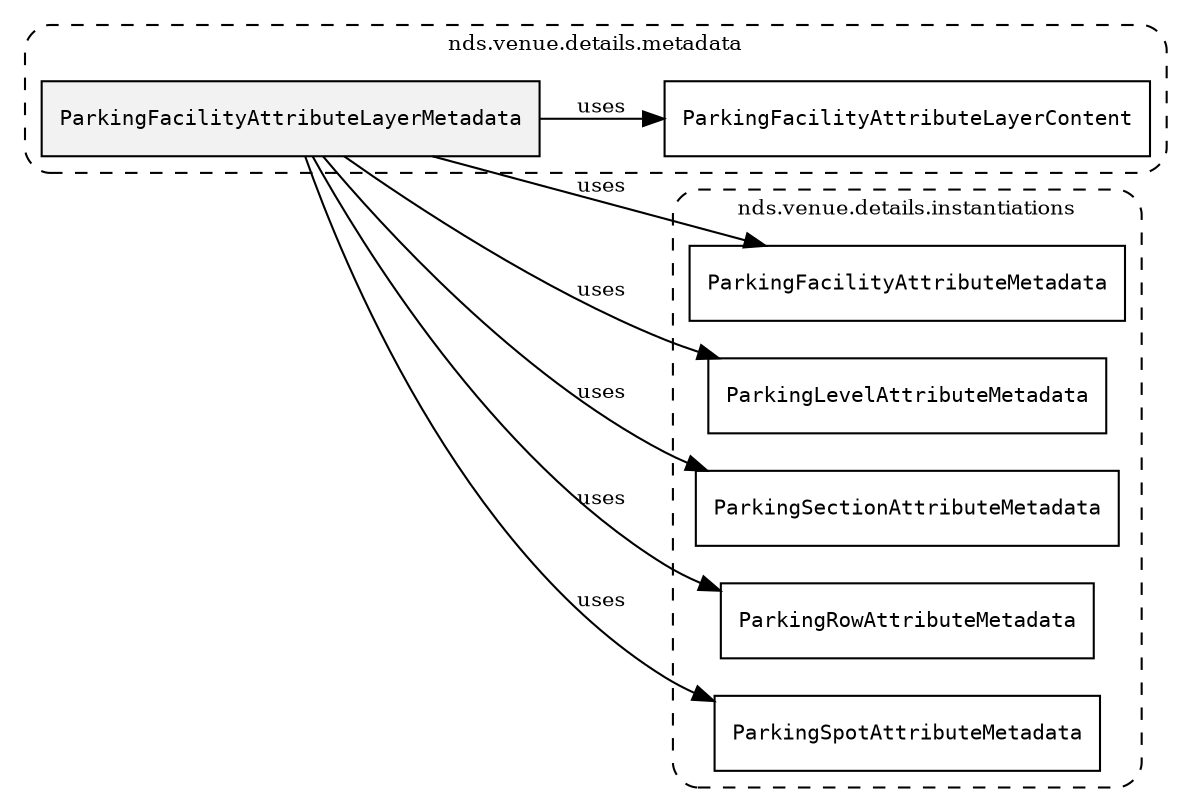 /**
 * This dot file creates symbol collaboration diagram for ParkingFacilityAttributeLayerMetadata.
 */
digraph ZSERIO
{
    node [shape=box, fontsize=10];
    rankdir="LR";
    fontsize=10;
    tooltip="ParkingFacilityAttributeLayerMetadata collaboration diagram";

    subgraph "cluster_nds.venue.details.metadata"
    {
        style="dashed, rounded";
        label="nds.venue.details.metadata";
        tooltip="Package nds.venue.details.metadata";
        href="../../../content/packages/nds.venue.details.metadata.html#Package-nds-venue-details-metadata";
        target="_parent";

        "ParkingFacilityAttributeLayerMetadata" [style="filled", fillcolor="#0000000D", target="_parent", label=<<font face="monospace"><table align="center" border="0" cellspacing="0" cellpadding="0"><tr><td href="../../../content/packages/nds.venue.details.metadata.html#Structure-ParkingFacilityAttributeLayerMetadata" title="Structure defined in nds.venue.details.metadata">ParkingFacilityAttributeLayerMetadata</td></tr></table></font>>];
        "ParkingFacilityAttributeLayerContent" [target="_parent", label=<<font face="monospace"><table align="center" border="0" cellspacing="0" cellpadding="0"><tr><td href="../../../content/packages/nds.venue.details.metadata.html#Bitmask-ParkingFacilityAttributeLayerContent" title="Bitmask defined in nds.venue.details.metadata">ParkingFacilityAttributeLayerContent</td></tr></table></font>>];
    }

    subgraph "cluster_nds.venue.details.instantiations"
    {
        style="dashed, rounded";
        label="nds.venue.details.instantiations";
        tooltip="Package nds.venue.details.instantiations";
        href="../../../content/packages/nds.venue.details.instantiations.html#Package-nds-venue-details-instantiations";
        target="_parent";

        "ParkingFacilityAttributeMetadata" [target="_parent", label=<<font face="monospace"><table align="center" border="0" cellspacing="0" cellpadding="0"><tr><td href="../../../content/packages/nds.venue.details.instantiations.html#InstantiateType-ParkingFacilityAttributeMetadata" title="InstantiateType defined in nds.venue.details.instantiations">ParkingFacilityAttributeMetadata</td></tr></table></font>>];
        "ParkingLevelAttributeMetadata" [target="_parent", label=<<font face="monospace"><table align="center" border="0" cellspacing="0" cellpadding="0"><tr><td href="../../../content/packages/nds.venue.details.instantiations.html#InstantiateType-ParkingLevelAttributeMetadata" title="InstantiateType defined in nds.venue.details.instantiations">ParkingLevelAttributeMetadata</td></tr></table></font>>];
        "ParkingSectionAttributeMetadata" [target="_parent", label=<<font face="monospace"><table align="center" border="0" cellspacing="0" cellpadding="0"><tr><td href="../../../content/packages/nds.venue.details.instantiations.html#InstantiateType-ParkingSectionAttributeMetadata" title="InstantiateType defined in nds.venue.details.instantiations">ParkingSectionAttributeMetadata</td></tr></table></font>>];
        "ParkingRowAttributeMetadata" [target="_parent", label=<<font face="monospace"><table align="center" border="0" cellspacing="0" cellpadding="0"><tr><td href="../../../content/packages/nds.venue.details.instantiations.html#InstantiateType-ParkingRowAttributeMetadata" title="InstantiateType defined in nds.venue.details.instantiations">ParkingRowAttributeMetadata</td></tr></table></font>>];
        "ParkingSpotAttributeMetadata" [target="_parent", label=<<font face="monospace"><table align="center" border="0" cellspacing="0" cellpadding="0"><tr><td href="../../../content/packages/nds.venue.details.instantiations.html#InstantiateType-ParkingSpotAttributeMetadata" title="InstantiateType defined in nds.venue.details.instantiations">ParkingSpotAttributeMetadata</td></tr></table></font>>];
    }

    "ParkingFacilityAttributeLayerMetadata" -> "ParkingFacilityAttributeLayerContent" [label="uses", fontsize=10];
    "ParkingFacilityAttributeLayerMetadata" -> "ParkingFacilityAttributeMetadata" [label="uses", fontsize=10];
    "ParkingFacilityAttributeLayerMetadata" -> "ParkingLevelAttributeMetadata" [label="uses", fontsize=10];
    "ParkingFacilityAttributeLayerMetadata" -> "ParkingSectionAttributeMetadata" [label="uses", fontsize=10];
    "ParkingFacilityAttributeLayerMetadata" -> "ParkingRowAttributeMetadata" [label="uses", fontsize=10];
    "ParkingFacilityAttributeLayerMetadata" -> "ParkingSpotAttributeMetadata" [label="uses", fontsize=10];
}
